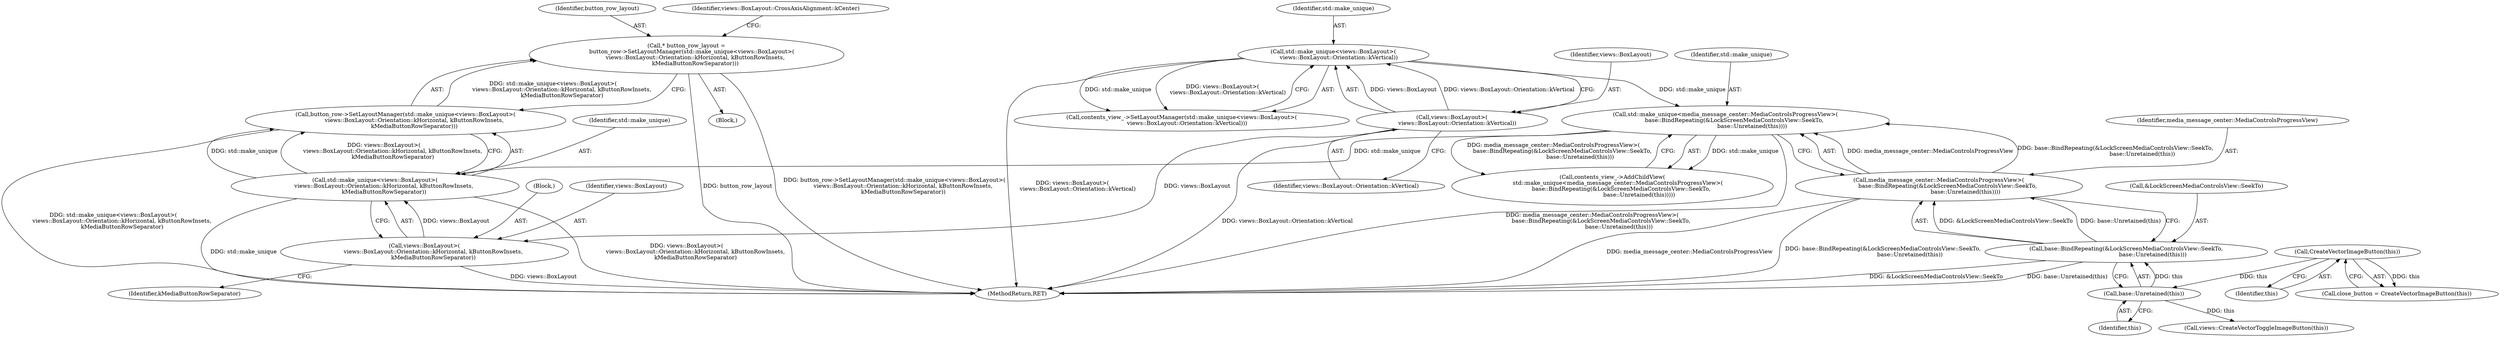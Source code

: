 digraph "1_Chrome_c25b198675380f713a56649c857b4367601d4a3d_1@pointer" {
"1000208" [label="(Call,* button_row_layout =\n      button_row->SetLayoutManager(std::make_unique<views::BoxLayout>(\n          views::BoxLayout::Orientation::kHorizontal, kButtonRowInsets,\n          kMediaButtonRowSeparator)))"];
"1000210" [label="(Call,button_row->SetLayoutManager(std::make_unique<views::BoxLayout>(\n          views::BoxLayout::Orientation::kHorizontal, kButtonRowInsets,\n          kMediaButtonRowSeparator)))"];
"1000211" [label="(Call,std::make_unique<views::BoxLayout>(\n          views::BoxLayout::Orientation::kHorizontal, kButtonRowInsets,\n          kMediaButtonRowSeparator))"];
"1000198" [label="(Call,std::make_unique<media_message_center::MediaControlsProgressView>(\n          base::BindRepeating(&LockScreenMediaControlsView::SeekTo,\n                              base::Unretained(this))))"];
"1000124" [label="(Call,std::make_unique<views::BoxLayout>(\n      views::BoxLayout::Orientation::kVertical))"];
"1000126" [label="(Call,views::BoxLayout>(\n      views::BoxLayout::Orientation::kVertical))"];
"1000200" [label="(Call,media_message_center::MediaControlsProgressView>(\n          base::BindRepeating(&LockScreenMediaControlsView::SeekTo,\n                              base::Unretained(this))))"];
"1000202" [label="(Call,base::BindRepeating(&LockScreenMediaControlsView::SeekTo,\n                              base::Unretained(this)))"];
"1000205" [label="(Call,base::Unretained(this))"];
"1000159" [label="(Call,CreateVectorImageButton(this))"];
"1000213" [label="(Call,views::BoxLayout>(\n          views::BoxLayout::Orientation::kHorizontal, kButtonRowInsets,\n          kMediaButtonRowSeparator))"];
"1000105" [label="(Block,)"];
"1000211" [label="(Call,std::make_unique<views::BoxLayout>(\n          views::BoxLayout::Orientation::kHorizontal, kButtonRowInsets,\n          kMediaButtonRowSeparator))"];
"1000125" [label="(Identifier,std::make_unique)"];
"1000219" [label="(Identifier,kMediaButtonRowSeparator)"];
"1000157" [label="(Call,close_button = CreateVectorImageButton(this))"];
"1000202" [label="(Call,base::BindRepeating(&LockScreenMediaControlsView::SeekTo,\n                              base::Unretained(this)))"];
"1000198" [label="(Call,std::make_unique<media_message_center::MediaControlsProgressView>(\n          base::BindRepeating(&LockScreenMediaControlsView::SeekTo,\n                              base::Unretained(this))))"];
"1000200" [label="(Call,media_message_center::MediaControlsProgressView>(\n          base::BindRepeating(&LockScreenMediaControlsView::SeekTo,\n                              base::Unretained(this))))"];
"1000197" [label="(Call,contents_view_->AddChildView(\n      std::make_unique<media_message_center::MediaControlsProgressView>(\n          base::BindRepeating(&LockScreenMediaControlsView::SeekTo,\n                              base::Unretained(this)))))"];
"1000160" [label="(Identifier,this)"];
"1000128" [label="(Identifier,views::BoxLayout::Orientation::kVertical)"];
"1000221" [label="(Identifier,views::BoxLayout::CrossAxisAlignment::kCenter)"];
"1000209" [label="(Identifier,button_row_layout)"];
"1000126" [label="(Call,views::BoxLayout>(\n      views::BoxLayout::Orientation::kVertical))"];
"1000201" [label="(Identifier,media_message_center::MediaControlsProgressView)"];
"1000212" [label="(Identifier,std::make_unique)"];
"1000208" [label="(Call,* button_row_layout =\n      button_row->SetLayoutManager(std::make_unique<views::BoxLayout>(\n          views::BoxLayout::Orientation::kHorizontal, kButtonRowInsets,\n          kMediaButtonRowSeparator)))"];
"1000123" [label="(Call,contents_view_->SetLayoutManager(std::make_unique<views::BoxLayout>(\n      views::BoxLayout::Orientation::kVertical)))"];
"1000206" [label="(Identifier,this)"];
"1000214" [label="(Identifier,views::BoxLayout)"];
"1000215" [label="(Block,)"];
"1000203" [label="(Call,&LockScreenMediaControlsView::SeekTo)"];
"1000159" [label="(Call,CreateVectorImageButton(this))"];
"1000213" [label="(Call,views::BoxLayout>(\n          views::BoxLayout::Orientation::kHorizontal, kButtonRowInsets,\n          kMediaButtonRowSeparator))"];
"1000244" [label="(Call,views::CreateVectorToggleImageButton(this))"];
"1000124" [label="(Call,std::make_unique<views::BoxLayout>(\n      views::BoxLayout::Orientation::kVertical))"];
"1000322" [label="(MethodReturn,RET)"];
"1000210" [label="(Call,button_row->SetLayoutManager(std::make_unique<views::BoxLayout>(\n          views::BoxLayout::Orientation::kHorizontal, kButtonRowInsets,\n          kMediaButtonRowSeparator)))"];
"1000199" [label="(Identifier,std::make_unique)"];
"1000127" [label="(Identifier,views::BoxLayout)"];
"1000205" [label="(Call,base::Unretained(this))"];
"1000208" -> "1000105"  [label="AST: "];
"1000208" -> "1000210"  [label="CFG: "];
"1000209" -> "1000208"  [label="AST: "];
"1000210" -> "1000208"  [label="AST: "];
"1000221" -> "1000208"  [label="CFG: "];
"1000208" -> "1000322"  [label="DDG: button_row_layout"];
"1000208" -> "1000322"  [label="DDG: button_row->SetLayoutManager(std::make_unique<views::BoxLayout>(\n          views::BoxLayout::Orientation::kHorizontal, kButtonRowInsets,\n          kMediaButtonRowSeparator))"];
"1000210" -> "1000208"  [label="DDG: std::make_unique<views::BoxLayout>(\n          views::BoxLayout::Orientation::kHorizontal, kButtonRowInsets,\n          kMediaButtonRowSeparator)"];
"1000210" -> "1000211"  [label="CFG: "];
"1000211" -> "1000210"  [label="AST: "];
"1000210" -> "1000322"  [label="DDG: std::make_unique<views::BoxLayout>(\n          views::BoxLayout::Orientation::kHorizontal, kButtonRowInsets,\n          kMediaButtonRowSeparator)"];
"1000211" -> "1000210"  [label="DDG: std::make_unique"];
"1000211" -> "1000210"  [label="DDG: views::BoxLayout>(\n          views::BoxLayout::Orientation::kHorizontal, kButtonRowInsets,\n          kMediaButtonRowSeparator)"];
"1000211" -> "1000213"  [label="CFG: "];
"1000212" -> "1000211"  [label="AST: "];
"1000213" -> "1000211"  [label="AST: "];
"1000211" -> "1000322"  [label="DDG: std::make_unique"];
"1000211" -> "1000322"  [label="DDG: views::BoxLayout>(\n          views::BoxLayout::Orientation::kHorizontal, kButtonRowInsets,\n          kMediaButtonRowSeparator)"];
"1000198" -> "1000211"  [label="DDG: std::make_unique"];
"1000213" -> "1000211"  [label="DDG: views::BoxLayout"];
"1000198" -> "1000197"  [label="AST: "];
"1000198" -> "1000200"  [label="CFG: "];
"1000199" -> "1000198"  [label="AST: "];
"1000200" -> "1000198"  [label="AST: "];
"1000197" -> "1000198"  [label="CFG: "];
"1000198" -> "1000322"  [label="DDG: media_message_center::MediaControlsProgressView>(\n          base::BindRepeating(&LockScreenMediaControlsView::SeekTo,\n                              base::Unretained(this)))"];
"1000198" -> "1000197"  [label="DDG: std::make_unique"];
"1000198" -> "1000197"  [label="DDG: media_message_center::MediaControlsProgressView>(\n          base::BindRepeating(&LockScreenMediaControlsView::SeekTo,\n                              base::Unretained(this)))"];
"1000124" -> "1000198"  [label="DDG: std::make_unique"];
"1000200" -> "1000198"  [label="DDG: media_message_center::MediaControlsProgressView"];
"1000200" -> "1000198"  [label="DDG: base::BindRepeating(&LockScreenMediaControlsView::SeekTo,\n                              base::Unretained(this))"];
"1000124" -> "1000123"  [label="AST: "];
"1000124" -> "1000126"  [label="CFG: "];
"1000125" -> "1000124"  [label="AST: "];
"1000126" -> "1000124"  [label="AST: "];
"1000123" -> "1000124"  [label="CFG: "];
"1000124" -> "1000322"  [label="DDG: views::BoxLayout>(\n      views::BoxLayout::Orientation::kVertical)"];
"1000124" -> "1000123"  [label="DDG: std::make_unique"];
"1000124" -> "1000123"  [label="DDG: views::BoxLayout>(\n      views::BoxLayout::Orientation::kVertical)"];
"1000126" -> "1000124"  [label="DDG: views::BoxLayout"];
"1000126" -> "1000124"  [label="DDG: views::BoxLayout::Orientation::kVertical"];
"1000126" -> "1000128"  [label="CFG: "];
"1000127" -> "1000126"  [label="AST: "];
"1000128" -> "1000126"  [label="AST: "];
"1000126" -> "1000322"  [label="DDG: views::BoxLayout::Orientation::kVertical"];
"1000126" -> "1000213"  [label="DDG: views::BoxLayout"];
"1000200" -> "1000202"  [label="CFG: "];
"1000201" -> "1000200"  [label="AST: "];
"1000202" -> "1000200"  [label="AST: "];
"1000200" -> "1000322"  [label="DDG: media_message_center::MediaControlsProgressView"];
"1000200" -> "1000322"  [label="DDG: base::BindRepeating(&LockScreenMediaControlsView::SeekTo,\n                              base::Unretained(this))"];
"1000202" -> "1000200"  [label="DDG: &LockScreenMediaControlsView::SeekTo"];
"1000202" -> "1000200"  [label="DDG: base::Unretained(this)"];
"1000202" -> "1000205"  [label="CFG: "];
"1000203" -> "1000202"  [label="AST: "];
"1000205" -> "1000202"  [label="AST: "];
"1000202" -> "1000322"  [label="DDG: &LockScreenMediaControlsView::SeekTo"];
"1000202" -> "1000322"  [label="DDG: base::Unretained(this)"];
"1000205" -> "1000202"  [label="DDG: this"];
"1000205" -> "1000206"  [label="CFG: "];
"1000206" -> "1000205"  [label="AST: "];
"1000159" -> "1000205"  [label="DDG: this"];
"1000205" -> "1000244"  [label="DDG: this"];
"1000159" -> "1000157"  [label="AST: "];
"1000159" -> "1000160"  [label="CFG: "];
"1000160" -> "1000159"  [label="AST: "];
"1000157" -> "1000159"  [label="CFG: "];
"1000159" -> "1000157"  [label="DDG: this"];
"1000213" -> "1000219"  [label="CFG: "];
"1000214" -> "1000213"  [label="AST: "];
"1000215" -> "1000213"  [label="AST: "];
"1000213" -> "1000322"  [label="DDG: views::BoxLayout"];
}
